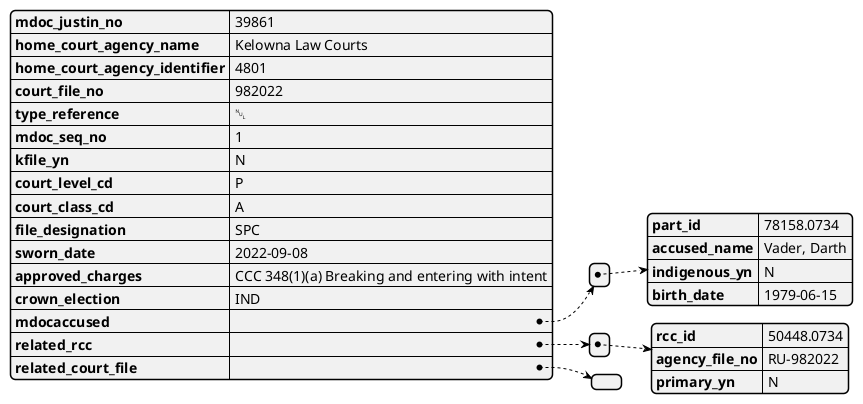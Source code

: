 @startjson
{
    "mdoc_justin_no": "39861",
    "home_court_agency_name": "Kelowna Law Courts",
    "home_court_agency_identifier": "4801",
    "court_file_no": "982022",
    "type_reference": null,
    "mdoc_seq_no": "1",
    "kfile_yn": "N",
    "court_level_cd": "P",
    "court_class_cd": "A",
    "file_designation": "SPC",
    "sworn_date": "2022-09-08",
    "approved_charges": "CCC 348(1)(a) Breaking and entering with intent",
    "crown_election": "IND",
    "mdocaccused": [
        {
            "part_id": "78158.0734",
            "accused_name": "Vader, Darth",
            "indigenous_yn": "N",
            "birth_date": "1979-06-15"
        }
    ],
    "related_rcc": [
        {
            "rcc_id": "50448.0734",
            "agency_file_no": "RU-982022",
            "primary_yn": "N"
        }
    ],
    "related_court_file": []
}
@endjson